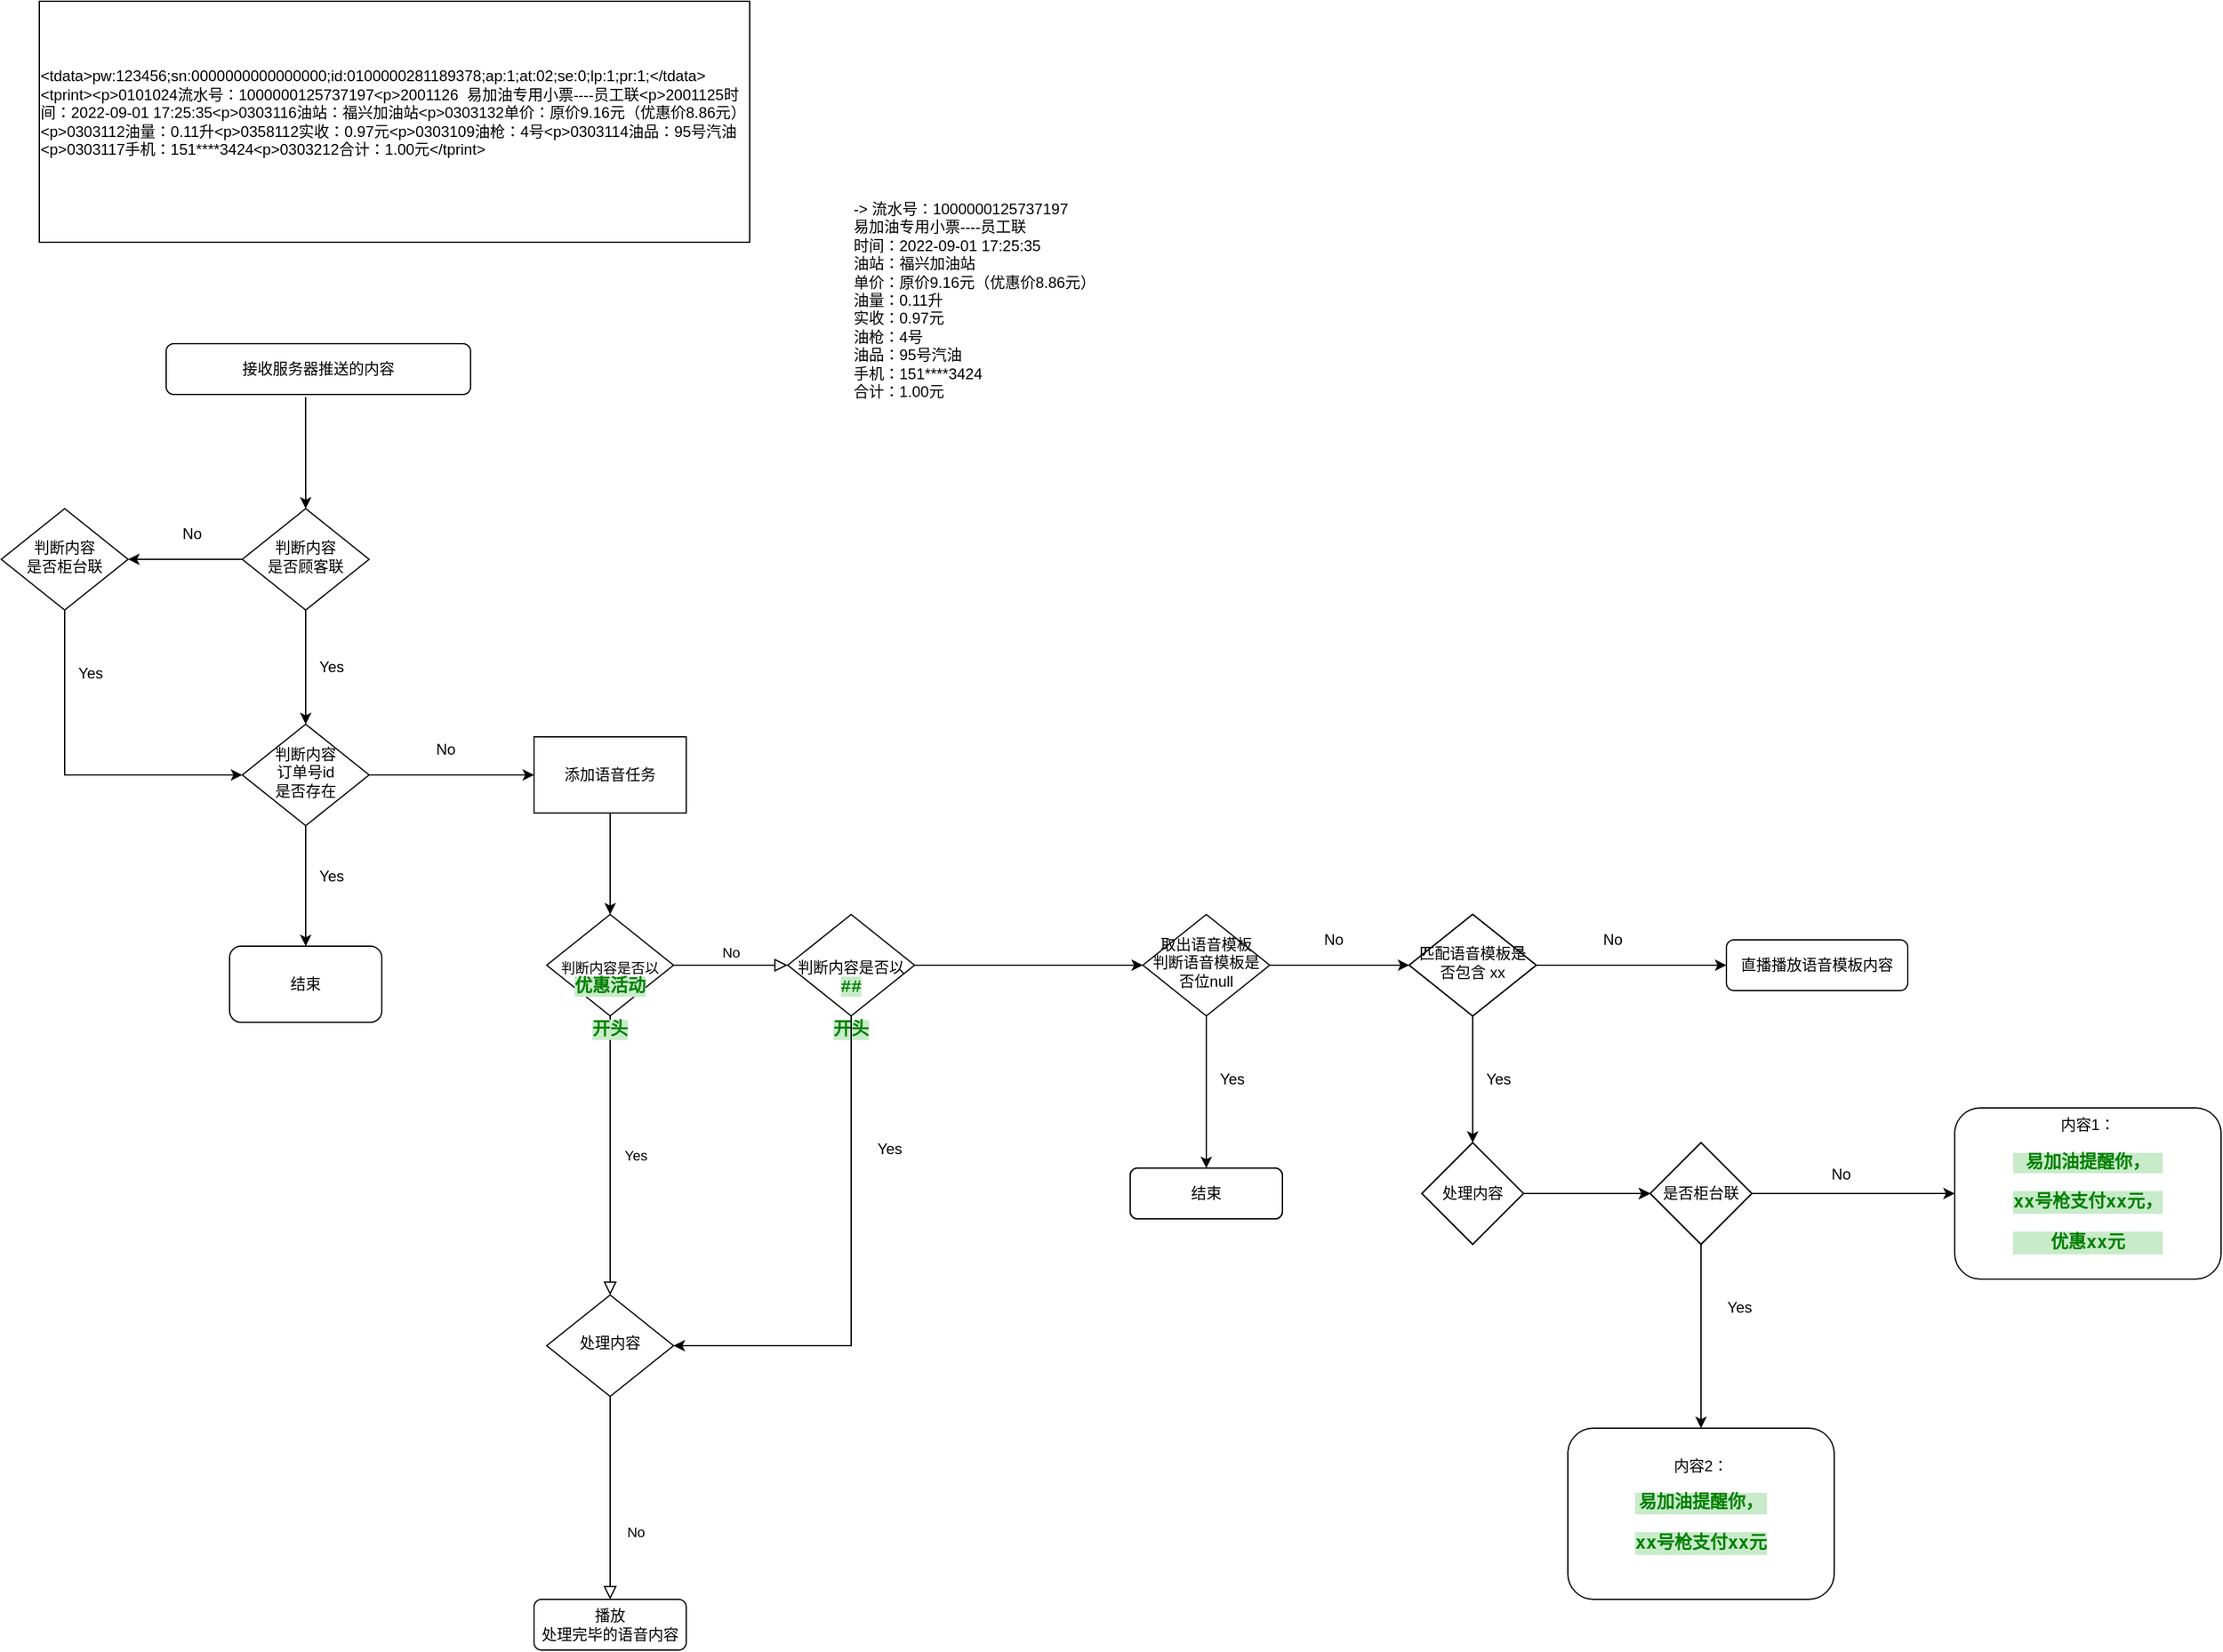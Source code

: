 <mxfile version="20.2.8" type="github">
  <diagram id="C5RBs43oDa-KdzZeNtuy" name="Page-1">
    <mxGraphModel dx="2377" dy="1933" grid="1" gridSize="10" guides="1" tooltips="1" connect="1" arrows="1" fold="1" page="1" pageScale="1" pageWidth="827" pageHeight="1169" math="0" shadow="0">
      <root>
        <mxCell id="WIyWlLk6GJQsqaUBKTNV-0" />
        <mxCell id="WIyWlLk6GJQsqaUBKTNV-1" parent="WIyWlLk6GJQsqaUBKTNV-0" />
        <mxCell id="WIyWlLk6GJQsqaUBKTNV-3" value="接收服务器推送的内容" style="rounded=1;whiteSpace=wrap;html=1;fontSize=12;glass=0;strokeWidth=1;shadow=0;" parent="WIyWlLk6GJQsqaUBKTNV-1" vertex="1">
          <mxGeometry x="-30" y="80" width="240" height="40" as="geometry" />
        </mxCell>
        <mxCell id="WIyWlLk6GJQsqaUBKTNV-4" value="Yes" style="rounded=0;html=1;jettySize=auto;orthogonalLoop=1;fontSize=11;endArrow=block;endFill=0;endSize=8;strokeWidth=1;shadow=0;labelBackgroundColor=none;edgeStyle=orthogonalEdgeStyle;" parent="WIyWlLk6GJQsqaUBKTNV-1" source="WIyWlLk6GJQsqaUBKTNV-6" target="WIyWlLk6GJQsqaUBKTNV-10" edge="1">
          <mxGeometry y="20" relative="1" as="geometry">
            <mxPoint as="offset" />
          </mxGeometry>
        </mxCell>
        <mxCell id="WIyWlLk6GJQsqaUBKTNV-5" value="No" style="edgeStyle=orthogonalEdgeStyle;rounded=0;html=1;jettySize=auto;orthogonalLoop=1;fontSize=11;endArrow=block;endFill=0;endSize=8;strokeWidth=1;shadow=0;labelBackgroundColor=none;entryX=0;entryY=0.5;entryDx=0;entryDy=0;" parent="WIyWlLk6GJQsqaUBKTNV-1" source="WIyWlLk6GJQsqaUBKTNV-6" target="bQDX-uMfjQgSmkw6_x5k-5" edge="1">
          <mxGeometry y="10" relative="1" as="geometry">
            <mxPoint as="offset" />
            <mxPoint x="450" y="520" as="targetPoint" />
          </mxGeometry>
        </mxCell>
        <mxCell id="WIyWlLk6GJQsqaUBKTNV-6" value="&lt;font style=&quot;font-size: 11px;&quot;&gt;&lt;br&gt;&lt;br&gt;&lt;br&gt;&lt;br&gt;判断内容是否以&lt;br&gt;&lt;/font&gt;&lt;span style=&quot;color: rgb(0, 128, 0); font-weight: bold; background-color: rgb(200, 235, 202); font-family: &amp;quot;Courier New&amp;quot;, monospace; font-size: 10.5pt;&quot;&gt;优惠活动&lt;br&gt;&lt;br&gt;开头&lt;/span&gt;" style="rhombus;whiteSpace=wrap;html=1;shadow=0;fontFamily=Helvetica;fontSize=12;align=center;strokeWidth=1;spacing=6;spacingTop=-4;" parent="WIyWlLk6GJQsqaUBKTNV-1" vertex="1">
          <mxGeometry x="270" y="530" width="100" height="80" as="geometry" />
        </mxCell>
        <mxCell id="WIyWlLk6GJQsqaUBKTNV-8" value="No" style="rounded=0;html=1;jettySize=auto;orthogonalLoop=1;fontSize=11;endArrow=block;endFill=0;endSize=8;strokeWidth=1;shadow=0;labelBackgroundColor=none;edgeStyle=orthogonalEdgeStyle;" parent="WIyWlLk6GJQsqaUBKTNV-1" source="WIyWlLk6GJQsqaUBKTNV-10" target="WIyWlLk6GJQsqaUBKTNV-11" edge="1">
          <mxGeometry x="0.333" y="20" relative="1" as="geometry">
            <mxPoint as="offset" />
          </mxGeometry>
        </mxCell>
        <mxCell id="WIyWlLk6GJQsqaUBKTNV-10" value="处理内容" style="rhombus;whiteSpace=wrap;html=1;shadow=0;fontFamily=Helvetica;fontSize=12;align=center;strokeWidth=1;spacing=6;spacingTop=-4;" parent="WIyWlLk6GJQsqaUBKTNV-1" vertex="1">
          <mxGeometry x="270" y="830" width="100" height="80" as="geometry" />
        </mxCell>
        <mxCell id="WIyWlLk6GJQsqaUBKTNV-11" value="播放&lt;br&gt;处理完毕的语音内容" style="rounded=1;whiteSpace=wrap;html=1;fontSize=12;glass=0;strokeWidth=1;shadow=0;" parent="WIyWlLk6GJQsqaUBKTNV-1" vertex="1">
          <mxGeometry x="260" y="1070" width="120" height="40" as="geometry" />
        </mxCell>
        <mxCell id="bQDX-uMfjQgSmkw6_x5k-0" value="-&gt; 流水号：1000000125737197&#xa;  易加油专用小票----员工联&#xa;时间：2022-09-01 17:25:35&#xa;油站：福兴加油站&#xa;单价：原价9.16元（优惠价8.86元）&#xa;油量：0.11升&#xa;实收：0.97元&#xa;油枪：4号&#xa;油品：95号汽油&#xa;手机：151****3424&#xa;合计：1.00元" style="text;whiteSpace=wrap;html=1;" vertex="1" parent="WIyWlLk6GJQsqaUBKTNV-1">
          <mxGeometry x="510" y="-40" width="230" height="180" as="geometry" />
        </mxCell>
        <mxCell id="bQDX-uMfjQgSmkw6_x5k-4" value="&lt;div style=&quot;text-align: left;&quot;&gt;&amp;lt;tdata&amp;gt;pw:123456;sn:0000000000000000;id:0100000281189378;ap:1;at:02;se:0;lp:1;pr:1;&amp;lt;/tdata&amp;gt;&lt;/div&gt;&lt;div style=&quot;text-align: left;&quot;&gt;&amp;lt;tprint&amp;gt;&amp;lt;p&amp;gt;0101024流水号：1000000125737197&amp;lt;p&amp;gt;2001126&amp;nbsp; 易加油专用小票----员工联&amp;lt;p&amp;gt;2001125时间：2022-09-01 17:25:35&amp;lt;p&amp;gt;0303116油站：福兴加油站&amp;lt;p&amp;gt;0303132单价：原价9.16元（优惠价8.86元）&amp;lt;p&amp;gt;0303112油量：0.11升&amp;lt;p&amp;gt;0358112实收：0.97元&amp;lt;p&amp;gt;0303109油枪：4号&amp;lt;p&amp;gt;0303114油品：95号汽油&amp;lt;p&amp;gt;0303117手机：151****3424&amp;lt;p&amp;gt;0303212合计：1.00元&amp;lt;/tprint&amp;gt;&lt;/div&gt;&lt;div&gt;&lt;br&gt;&lt;/div&gt;" style="rounded=0;whiteSpace=wrap;html=1;" vertex="1" parent="WIyWlLk6GJQsqaUBKTNV-1">
          <mxGeometry x="-130" y="-190" width="560" height="190" as="geometry" />
        </mxCell>
        <mxCell id="bQDX-uMfjQgSmkw6_x5k-5" value="&lt;br&gt;&lt;br&gt;&lt;br&gt;&lt;br&gt;判断内容是否以&lt;span style=&quot;background-color: rgb(248, 249, 250);&quot;&gt;&lt;br&gt;&lt;/span&gt;&lt;font face=&quot;Courier New, monospace&quot; color=&quot;#008000&quot;&gt;&lt;span style=&quot;font-size: 14px; background-color: rgb(200, 235, 202);&quot;&gt;&lt;b&gt;##&lt;br&gt;&lt;br&gt;开头&lt;/b&gt;&lt;/span&gt;&lt;/font&gt;" style="rhombus;whiteSpace=wrap;html=1;shadow=0;fontFamily=Helvetica;fontSize=12;align=center;strokeWidth=1;spacing=6;spacingTop=-4;" vertex="1" parent="WIyWlLk6GJQsqaUBKTNV-1">
          <mxGeometry x="460" y="530" width="100" height="80" as="geometry" />
        </mxCell>
        <mxCell id="bQDX-uMfjQgSmkw6_x5k-6" value="" style="endArrow=classic;html=1;rounded=0;exitX=0.5;exitY=1;exitDx=0;exitDy=0;entryX=1;entryY=0.5;entryDx=0;entryDy=0;" edge="1" parent="WIyWlLk6GJQsqaUBKTNV-1" source="bQDX-uMfjQgSmkw6_x5k-5" target="WIyWlLk6GJQsqaUBKTNV-10">
          <mxGeometry width="50" height="50" relative="1" as="geometry">
            <mxPoint x="390" y="550" as="sourcePoint" />
            <mxPoint x="500" y="750" as="targetPoint" />
            <Array as="points">
              <mxPoint x="510" y="870" />
            </Array>
          </mxGeometry>
        </mxCell>
        <mxCell id="bQDX-uMfjQgSmkw6_x5k-8" value="Yes" style="text;html=1;align=center;verticalAlign=middle;resizable=0;points=[];autosize=1;strokeColor=none;fillColor=none;" vertex="1" parent="WIyWlLk6GJQsqaUBKTNV-1">
          <mxGeometry x="520" y="700" width="40" height="30" as="geometry" />
        </mxCell>
        <mxCell id="bQDX-uMfjQgSmkw6_x5k-11" value="取出语音模板&lt;br&gt;判断语音模板是否位null" style="rhombus;whiteSpace=wrap;html=1;shadow=0;fontFamily=Helvetica;fontSize=12;align=center;strokeWidth=1;spacing=6;spacingTop=-4;" vertex="1" parent="WIyWlLk6GJQsqaUBKTNV-1">
          <mxGeometry x="740" y="530" width="100" height="80" as="geometry" />
        </mxCell>
        <mxCell id="bQDX-uMfjQgSmkw6_x5k-13" value="" style="endArrow=classic;html=1;rounded=0;exitX=0.5;exitY=1;exitDx=0;exitDy=0;" edge="1" parent="WIyWlLk6GJQsqaUBKTNV-1" source="bQDX-uMfjQgSmkw6_x5k-11" target="bQDX-uMfjQgSmkw6_x5k-16">
          <mxGeometry width="50" height="50" relative="1" as="geometry">
            <mxPoint x="650" y="740" as="sourcePoint" />
            <mxPoint x="790" y="720" as="targetPoint" />
          </mxGeometry>
        </mxCell>
        <mxCell id="bQDX-uMfjQgSmkw6_x5k-15" value="Yes" style="text;html=1;align=center;verticalAlign=middle;resizable=0;points=[];autosize=1;strokeColor=none;fillColor=none;" vertex="1" parent="WIyWlLk6GJQsqaUBKTNV-1">
          <mxGeometry x="790" y="645" width="40" height="30" as="geometry" />
        </mxCell>
        <mxCell id="bQDX-uMfjQgSmkw6_x5k-16" value="结束" style="rounded=1;whiteSpace=wrap;html=1;fontSize=12;glass=0;strokeWidth=1;shadow=0;" vertex="1" parent="WIyWlLk6GJQsqaUBKTNV-1">
          <mxGeometry x="730" y="730" width="120" height="40" as="geometry" />
        </mxCell>
        <mxCell id="bQDX-uMfjQgSmkw6_x5k-17" value="" style="endArrow=classic;html=1;rounded=0;exitX=1;exitY=0.5;exitDx=0;exitDy=0;entryX=0;entryY=0.5;entryDx=0;entryDy=0;" edge="1" parent="WIyWlLk6GJQsqaUBKTNV-1" source="bQDX-uMfjQgSmkw6_x5k-11" target="bQDX-uMfjQgSmkw6_x5k-19">
          <mxGeometry width="50" height="50" relative="1" as="geometry">
            <mxPoint x="930" y="690" as="sourcePoint" />
            <mxPoint x="970" y="570" as="targetPoint" />
          </mxGeometry>
        </mxCell>
        <mxCell id="bQDX-uMfjQgSmkw6_x5k-18" value="No" style="text;html=1;align=center;verticalAlign=middle;resizable=0;points=[];autosize=1;strokeColor=none;fillColor=none;" vertex="1" parent="WIyWlLk6GJQsqaUBKTNV-1">
          <mxGeometry x="870" y="535" width="40" height="30" as="geometry" />
        </mxCell>
        <mxCell id="bQDX-uMfjQgSmkw6_x5k-19" value="匹配语音模板是否包含 xx" style="rhombus;whiteSpace=wrap;html=1;shadow=0;fontFamily=Helvetica;fontSize=12;align=center;strokeWidth=1;spacing=6;spacingTop=-4;" vertex="1" parent="WIyWlLk6GJQsqaUBKTNV-1">
          <mxGeometry x="950" y="530" width="100" height="80" as="geometry" />
        </mxCell>
        <mxCell id="bQDX-uMfjQgSmkw6_x5k-20" value="" style="endArrow=classic;html=1;rounded=0;exitX=0.5;exitY=1;exitDx=0;exitDy=0;entryX=0.5;entryY=0;entryDx=0;entryDy=0;" edge="1" parent="WIyWlLk6GJQsqaUBKTNV-1" source="bQDX-uMfjQgSmkw6_x5k-19" target="bQDX-uMfjQgSmkw6_x5k-22">
          <mxGeometry width="50" height="50" relative="1" as="geometry">
            <mxPoint x="650" y="740" as="sourcePoint" />
            <mxPoint x="1000" y="720" as="targetPoint" />
          </mxGeometry>
        </mxCell>
        <mxCell id="bQDX-uMfjQgSmkw6_x5k-21" value="Yes" style="text;html=1;align=center;verticalAlign=middle;resizable=0;points=[];autosize=1;strokeColor=none;fillColor=none;" vertex="1" parent="WIyWlLk6GJQsqaUBKTNV-1">
          <mxGeometry x="1000" y="645" width="40" height="30" as="geometry" />
        </mxCell>
        <mxCell id="bQDX-uMfjQgSmkw6_x5k-22" value="处理内容" style="rhombus;whiteSpace=wrap;html=1;" vertex="1" parent="WIyWlLk6GJQsqaUBKTNV-1">
          <mxGeometry x="960" y="710" width="80" height="80" as="geometry" />
        </mxCell>
        <mxCell id="bQDX-uMfjQgSmkw6_x5k-27" value="内容1：&lt;br&gt;&lt;pre style=&quot;background-color: rgb(200, 235, 202); font-family: &amp;quot;Courier New&amp;quot;, monospace; font-size: 10.5pt;&quot;&gt;&lt;span style=&quot;color:#008000;font-weight:bold;&quot;&gt;易加油提醒你，&lt;/span&gt;&lt;/pre&gt;&lt;pre style=&quot;background-color: rgb(200, 235, 202); font-family: &amp;quot;Courier New&amp;quot;, monospace; font-size: 10.5pt;&quot;&gt;&lt;span style=&quot;color:#008000;font-weight:bold;font-family:&#39;JetBrains Mono&#39;,monospace;&quot;&gt;xx&lt;/span&gt;&lt;span style=&quot;color:#008000;font-weight:bold;&quot;&gt;号枪支付&lt;/span&gt;&lt;span style=&quot;color:#008000;font-weight:bold;font-family:&#39;JetBrains Mono&#39;,monospace;&quot;&gt;xx&lt;/span&gt;&lt;span style=&quot;color:#008000;font-weight:bold;&quot;&gt;元，&lt;/span&gt;&lt;/pre&gt;&lt;pre style=&quot;background-color: rgb(200, 235, 202); font-family: &amp;quot;Courier New&amp;quot;, monospace; font-size: 10.5pt;&quot;&gt;&lt;span style=&quot;color:#008000;font-weight:bold;&quot;&gt;优惠&lt;/span&gt;&lt;span style=&quot;color:#008000;font-weight:bold;font-family:&#39;JetBrains Mono&#39;,monospace;&quot;&gt;xx&lt;/span&gt;&lt;span style=&quot;color:#008000;font-weight:bold;&quot;&gt;元&lt;/span&gt;&lt;/pre&gt;" style="rounded=1;whiteSpace=wrap;html=1;" vertex="1" parent="WIyWlLk6GJQsqaUBKTNV-1">
          <mxGeometry x="1380" y="682.5" width="210" height="135" as="geometry" />
        </mxCell>
        <mxCell id="bQDX-uMfjQgSmkw6_x5k-29" value="内容2：&lt;br&gt;&lt;pre style=&quot;background-color: rgb(200, 235, 202); font-family: &amp;quot;Courier New&amp;quot;, monospace; font-size: 10.5pt;&quot;&gt;&lt;span style=&quot;color:#008000;font-weight:bold;&quot;&gt;易加油提醒你，&lt;/span&gt;&lt;/pre&gt;&lt;pre style=&quot;background-color: rgb(200, 235, 202); font-family: &amp;quot;Courier New&amp;quot;, monospace; font-size: 10.5pt;&quot;&gt;&lt;span style=&quot;color:#008000;font-weight:bold;font-family:&#39;JetBrains Mono&#39;,monospace;&quot;&gt;xx&lt;/span&gt;&lt;span style=&quot;color:#008000;font-weight:bold;&quot;&gt;号枪支付&lt;/span&gt;&lt;span style=&quot;color:#008000;font-weight:bold;font-family:&#39;JetBrains Mono&#39;,monospace;&quot;&gt;xx&lt;/span&gt;&lt;span style=&quot;color:#008000;font-weight:bold;&quot;&gt;元&lt;/span&gt;&lt;/pre&gt;" style="rounded=1;whiteSpace=wrap;html=1;" vertex="1" parent="WIyWlLk6GJQsqaUBKTNV-1">
          <mxGeometry x="1075" y="935" width="210" height="135" as="geometry" />
        </mxCell>
        <mxCell id="bQDX-uMfjQgSmkw6_x5k-30" value="" style="endArrow=classic;html=1;rounded=0;exitX=1;exitY=0.5;exitDx=0;exitDy=0;entryX=0;entryY=0.5;entryDx=0;entryDy=0;" edge="1" parent="WIyWlLk6GJQsqaUBKTNV-1" source="bQDX-uMfjQgSmkw6_x5k-22" target="bQDX-uMfjQgSmkw6_x5k-31">
          <mxGeometry width="50" height="50" relative="1" as="geometry">
            <mxPoint x="650" y="940" as="sourcePoint" />
            <mxPoint x="1190" y="750" as="targetPoint" />
          </mxGeometry>
        </mxCell>
        <mxCell id="bQDX-uMfjQgSmkw6_x5k-31" value="是否柜台联" style="rhombus;whiteSpace=wrap;html=1;" vertex="1" parent="WIyWlLk6GJQsqaUBKTNV-1">
          <mxGeometry x="1140" y="710" width="80" height="80" as="geometry" />
        </mxCell>
        <mxCell id="bQDX-uMfjQgSmkw6_x5k-32" value="" style="endArrow=classic;html=1;rounded=0;exitX=0.5;exitY=1;exitDx=0;exitDy=0;" edge="1" parent="WIyWlLk6GJQsqaUBKTNV-1" source="bQDX-uMfjQgSmkw6_x5k-31" target="bQDX-uMfjQgSmkw6_x5k-29">
          <mxGeometry width="50" height="50" relative="1" as="geometry">
            <mxPoint x="650" y="940" as="sourcePoint" />
            <mxPoint x="1181" y="931" as="targetPoint" />
          </mxGeometry>
        </mxCell>
        <mxCell id="bQDX-uMfjQgSmkw6_x5k-33" value="Yes" style="text;html=1;align=center;verticalAlign=middle;resizable=0;points=[];autosize=1;strokeColor=none;fillColor=none;" vertex="1" parent="WIyWlLk6GJQsqaUBKTNV-1">
          <mxGeometry x="1190" y="825" width="40" height="30" as="geometry" />
        </mxCell>
        <mxCell id="bQDX-uMfjQgSmkw6_x5k-36" value="" style="endArrow=classic;html=1;rounded=0;exitX=1;exitY=0.5;exitDx=0;exitDy=0;entryX=0;entryY=0.5;entryDx=0;entryDy=0;" edge="1" parent="WIyWlLk6GJQsqaUBKTNV-1" source="bQDX-uMfjQgSmkw6_x5k-31" target="bQDX-uMfjQgSmkw6_x5k-27">
          <mxGeometry width="50" height="50" relative="1" as="geometry">
            <mxPoint x="1300" y="880" as="sourcePoint" />
            <mxPoint x="1340" y="750" as="targetPoint" />
          </mxGeometry>
        </mxCell>
        <mxCell id="bQDX-uMfjQgSmkw6_x5k-37" value="" style="endArrow=classic;html=1;rounded=0;exitX=1;exitY=0.5;exitDx=0;exitDy=0;entryX=0;entryY=0.5;entryDx=0;entryDy=0;" edge="1" parent="WIyWlLk6GJQsqaUBKTNV-1" source="bQDX-uMfjQgSmkw6_x5k-19" target="bQDX-uMfjQgSmkw6_x5k-39">
          <mxGeometry width="50" height="50" relative="1" as="geometry">
            <mxPoint x="960" y="910" as="sourcePoint" />
            <mxPoint x="1180" y="570" as="targetPoint" />
          </mxGeometry>
        </mxCell>
        <mxCell id="bQDX-uMfjQgSmkw6_x5k-38" value="No" style="text;html=1;align=center;verticalAlign=middle;resizable=0;points=[];autosize=1;strokeColor=none;fillColor=none;" vertex="1" parent="WIyWlLk6GJQsqaUBKTNV-1">
          <mxGeometry x="1090" y="535" width="40" height="30" as="geometry" />
        </mxCell>
        <mxCell id="bQDX-uMfjQgSmkw6_x5k-39" value="直播播放语音模板内容" style="rounded=1;whiteSpace=wrap;html=1;fontSize=12;glass=0;strokeWidth=1;shadow=0;" vertex="1" parent="WIyWlLk6GJQsqaUBKTNV-1">
          <mxGeometry x="1200" y="550" width="143" height="40" as="geometry" />
        </mxCell>
        <mxCell id="bQDX-uMfjQgSmkw6_x5k-42" value="No" style="text;html=1;align=center;verticalAlign=middle;resizable=0;points=[];autosize=1;strokeColor=none;fillColor=none;" vertex="1" parent="WIyWlLk6GJQsqaUBKTNV-1">
          <mxGeometry x="1270" y="720" width="40" height="30" as="geometry" />
        </mxCell>
        <mxCell id="bQDX-uMfjQgSmkw6_x5k-43" value="结束" style="rounded=1;whiteSpace=wrap;html=1;fontSize=12;glass=0;strokeWidth=1;shadow=0;" vertex="1" parent="WIyWlLk6GJQsqaUBKTNV-1">
          <mxGeometry x="730" y="730" width="120" height="40" as="geometry" />
        </mxCell>
        <mxCell id="bQDX-uMfjQgSmkw6_x5k-45" value="匹配语音模板是否包含 xx" style="rhombus;whiteSpace=wrap;html=1;shadow=0;fontFamily=Helvetica;fontSize=12;align=center;strokeWidth=1;spacing=6;spacingTop=-4;" vertex="1" parent="WIyWlLk6GJQsqaUBKTNV-1">
          <mxGeometry x="950" y="530" width="100" height="80" as="geometry" />
        </mxCell>
        <mxCell id="bQDX-uMfjQgSmkw6_x5k-46" value="结束" style="rounded=1;whiteSpace=wrap;html=1;fontSize=12;glass=0;strokeWidth=1;shadow=0;" vertex="1" parent="WIyWlLk6GJQsqaUBKTNV-1">
          <mxGeometry x="730" y="730" width="120" height="40" as="geometry" />
        </mxCell>
        <mxCell id="bQDX-uMfjQgSmkw6_x5k-48" value="匹配语音模板是否包含 xx" style="rhombus;whiteSpace=wrap;html=1;shadow=0;fontFamily=Helvetica;fontSize=12;align=center;strokeWidth=1;spacing=6;spacingTop=-4;" vertex="1" parent="WIyWlLk6GJQsqaUBKTNV-1">
          <mxGeometry x="950" y="530" width="100" height="80" as="geometry" />
        </mxCell>
        <mxCell id="bQDX-uMfjQgSmkw6_x5k-49" value="" style="endArrow=classic;html=1;rounded=0;exitX=1;exitY=0.5;exitDx=0;exitDy=0;entryX=0;entryY=0.5;entryDx=0;entryDy=0;" edge="1" target="bQDX-uMfjQgSmkw6_x5k-50" parent="WIyWlLk6GJQsqaUBKTNV-1">
          <mxGeometry width="50" height="50" relative="1" as="geometry">
            <mxPoint x="1040" y="750" as="sourcePoint" />
            <mxPoint x="1190" y="750" as="targetPoint" />
          </mxGeometry>
        </mxCell>
        <mxCell id="bQDX-uMfjQgSmkw6_x5k-50" value="是否柜台联" style="rhombus;whiteSpace=wrap;html=1;" vertex="1" parent="WIyWlLk6GJQsqaUBKTNV-1">
          <mxGeometry x="1140" y="710" width="80" height="80" as="geometry" />
        </mxCell>
        <mxCell id="bQDX-uMfjQgSmkw6_x5k-51" value="结束" style="rounded=1;whiteSpace=wrap;html=1;fontSize=12;glass=0;strokeWidth=1;shadow=0;" vertex="1" parent="WIyWlLk6GJQsqaUBKTNV-1">
          <mxGeometry x="730" y="730" width="120" height="40" as="geometry" />
        </mxCell>
        <mxCell id="bQDX-uMfjQgSmkw6_x5k-53" value="匹配语音模板是否包含 xx" style="rhombus;whiteSpace=wrap;html=1;shadow=0;fontFamily=Helvetica;fontSize=12;align=center;strokeWidth=1;spacing=6;spacingTop=-4;" vertex="1" parent="WIyWlLk6GJQsqaUBKTNV-1">
          <mxGeometry x="950" y="530" width="100" height="80" as="geometry" />
        </mxCell>
        <mxCell id="bQDX-uMfjQgSmkw6_x5k-54" value="" style="endArrow=classic;html=1;rounded=0;exitX=1;exitY=0.5;exitDx=0;exitDy=0;entryX=0;entryY=0.5;entryDx=0;entryDy=0;" edge="1" target="bQDX-uMfjQgSmkw6_x5k-55" parent="WIyWlLk6GJQsqaUBKTNV-1">
          <mxGeometry width="50" height="50" relative="1" as="geometry">
            <mxPoint x="1040" y="750" as="sourcePoint" />
            <mxPoint x="1190" y="750" as="targetPoint" />
          </mxGeometry>
        </mxCell>
        <mxCell id="bQDX-uMfjQgSmkw6_x5k-55" value="是否柜台联" style="rhombus;whiteSpace=wrap;html=1;" vertex="1" parent="WIyWlLk6GJQsqaUBKTNV-1">
          <mxGeometry x="1140" y="710" width="80" height="80" as="geometry" />
        </mxCell>
        <mxCell id="bQDX-uMfjQgSmkw6_x5k-56" value="处理内容" style="rhombus;whiteSpace=wrap;html=1;" vertex="1" parent="WIyWlLk6GJQsqaUBKTNV-1">
          <mxGeometry x="960" y="710" width="80" height="80" as="geometry" />
        </mxCell>
        <mxCell id="bQDX-uMfjQgSmkw6_x5k-57" value="结束" style="rounded=1;whiteSpace=wrap;html=1;fontSize=12;glass=0;strokeWidth=1;shadow=0;" vertex="1" parent="WIyWlLk6GJQsqaUBKTNV-1">
          <mxGeometry x="730" y="730" width="120" height="40" as="geometry" />
        </mxCell>
        <mxCell id="bQDX-uMfjQgSmkw6_x5k-59" value="匹配语音模板是否包含 xx" style="rhombus;whiteSpace=wrap;html=1;shadow=0;fontFamily=Helvetica;fontSize=12;align=center;strokeWidth=1;spacing=6;spacingTop=-4;" vertex="1" parent="WIyWlLk6GJQsqaUBKTNV-1">
          <mxGeometry x="950" y="530" width="100" height="80" as="geometry" />
        </mxCell>
        <mxCell id="bQDX-uMfjQgSmkw6_x5k-61" value="是否柜台联" style="rhombus;whiteSpace=wrap;html=1;" vertex="1" parent="WIyWlLk6GJQsqaUBKTNV-1">
          <mxGeometry x="1140" y="710" width="80" height="80" as="geometry" />
        </mxCell>
        <mxCell id="bQDX-uMfjQgSmkw6_x5k-62" value="处理内容" style="rhombus;whiteSpace=wrap;html=1;" vertex="1" parent="WIyWlLk6GJQsqaUBKTNV-1">
          <mxGeometry x="960" y="710" width="80" height="80" as="geometry" />
        </mxCell>
        <mxCell id="bQDX-uMfjQgSmkw6_x5k-63" value="结束" style="rounded=1;whiteSpace=wrap;html=1;fontSize=12;glass=0;strokeWidth=1;shadow=0;" vertex="1" parent="WIyWlLk6GJQsqaUBKTNV-1">
          <mxGeometry x="730" y="730" width="120" height="40" as="geometry" />
        </mxCell>
        <mxCell id="bQDX-uMfjQgSmkw6_x5k-65" value="匹配语音模板是否包含 xx" style="rhombus;whiteSpace=wrap;html=1;shadow=0;fontFamily=Helvetica;fontSize=12;align=center;strokeWidth=1;spacing=6;spacingTop=-4;" vertex="1" parent="WIyWlLk6GJQsqaUBKTNV-1">
          <mxGeometry x="950" y="530" width="100" height="80" as="geometry" />
        </mxCell>
        <mxCell id="bQDX-uMfjQgSmkw6_x5k-67" value="是否柜台联" style="rhombus;whiteSpace=wrap;html=1;" vertex="1" parent="WIyWlLk6GJQsqaUBKTNV-1">
          <mxGeometry x="1140" y="710" width="80" height="80" as="geometry" />
        </mxCell>
        <mxCell id="bQDX-uMfjQgSmkw6_x5k-68" value="处理内容" style="rhombus;whiteSpace=wrap;html=1;" vertex="1" parent="WIyWlLk6GJQsqaUBKTNV-1">
          <mxGeometry x="960" y="710" width="80" height="80" as="geometry" />
        </mxCell>
        <mxCell id="bQDX-uMfjQgSmkw6_x5k-71" value="" style="endArrow=classic;html=1;rounded=0;exitX=0.458;exitY=1.05;exitDx=0;exitDy=0;exitPerimeter=0;entryX=0.5;entryY=0;entryDx=0;entryDy=0;" edge="1" parent="WIyWlLk6GJQsqaUBKTNV-1" source="WIyWlLk6GJQsqaUBKTNV-3" target="bQDX-uMfjQgSmkw6_x5k-72">
          <mxGeometry width="50" height="50" relative="1" as="geometry">
            <mxPoint x="180" y="420" as="sourcePoint" />
            <mxPoint x="80" y="250" as="targetPoint" />
          </mxGeometry>
        </mxCell>
        <mxCell id="bQDX-uMfjQgSmkw6_x5k-72" value="判断内容&lt;br&gt;是否顾客联" style="rhombus;whiteSpace=wrap;html=1;shadow=0;fontFamily=Helvetica;fontSize=12;align=center;strokeWidth=1;spacing=6;spacingTop=-4;" vertex="1" parent="WIyWlLk6GJQsqaUBKTNV-1">
          <mxGeometry x="30" y="210" width="100" height="80" as="geometry" />
        </mxCell>
        <mxCell id="bQDX-uMfjQgSmkw6_x5k-73" value="" style="endArrow=classic;html=1;rounded=0;exitX=0.5;exitY=1;exitDx=0;exitDy=0;entryX=0.5;entryY=0;entryDx=0;entryDy=0;" edge="1" parent="WIyWlLk6GJQsqaUBKTNV-1" source="bQDX-uMfjQgSmkw6_x5k-72" target="bQDX-uMfjQgSmkw6_x5k-75">
          <mxGeometry width="50" height="50" relative="1" as="geometry">
            <mxPoint x="180" y="450" as="sourcePoint" />
            <mxPoint x="80" y="380" as="targetPoint" />
          </mxGeometry>
        </mxCell>
        <mxCell id="bQDX-uMfjQgSmkw6_x5k-74" value="Yes" style="text;html=1;align=center;verticalAlign=middle;resizable=0;points=[];autosize=1;strokeColor=none;fillColor=none;" vertex="1" parent="WIyWlLk6GJQsqaUBKTNV-1">
          <mxGeometry x="80" y="320" width="40" height="30" as="geometry" />
        </mxCell>
        <mxCell id="bQDX-uMfjQgSmkw6_x5k-75" value="判断内容&lt;br&gt;订单号id&lt;br&gt;是否存在" style="rhombus;whiteSpace=wrap;html=1;shadow=0;fontFamily=Helvetica;fontSize=12;align=center;strokeWidth=1;spacing=6;spacingTop=-4;" vertex="1" parent="WIyWlLk6GJQsqaUBKTNV-1">
          <mxGeometry x="30" y="380" width="100" height="80" as="geometry" />
        </mxCell>
        <mxCell id="bQDX-uMfjQgSmkw6_x5k-76" value="" style="endArrow=classic;html=1;rounded=0;exitX=0.5;exitY=1;exitDx=0;exitDy=0;entryX=0.5;entryY=0;entryDx=0;entryDy=0;" edge="1" parent="WIyWlLk6GJQsqaUBKTNV-1" source="bQDX-uMfjQgSmkw6_x5k-75" target="bQDX-uMfjQgSmkw6_x5k-79">
          <mxGeometry width="50" height="50" relative="1" as="geometry">
            <mxPoint x="640" y="460" as="sourcePoint" />
            <mxPoint x="80" y="540" as="targetPoint" />
          </mxGeometry>
        </mxCell>
        <mxCell id="bQDX-uMfjQgSmkw6_x5k-77" value="Yes" style="text;html=1;align=center;verticalAlign=middle;resizable=0;points=[];autosize=1;strokeColor=none;fillColor=none;" vertex="1" parent="WIyWlLk6GJQsqaUBKTNV-1">
          <mxGeometry x="80" y="485" width="40" height="30" as="geometry" />
        </mxCell>
        <mxCell id="bQDX-uMfjQgSmkw6_x5k-79" value="结束" style="rounded=1;whiteSpace=wrap;html=1;" vertex="1" parent="WIyWlLk6GJQsqaUBKTNV-1">
          <mxGeometry x="20" y="555" width="120" height="60" as="geometry" />
        </mxCell>
        <mxCell id="bQDX-uMfjQgSmkw6_x5k-82" value="" style="endArrow=classic;html=1;rounded=0;exitX=1;exitY=0.5;exitDx=0;exitDy=0;entryX=0;entryY=0.5;entryDx=0;entryDy=0;" edge="1" parent="WIyWlLk6GJQsqaUBKTNV-1" source="bQDX-uMfjQgSmkw6_x5k-75" target="bQDX-uMfjQgSmkw6_x5k-84">
          <mxGeometry width="50" height="50" relative="1" as="geometry">
            <mxPoint x="640" y="560" as="sourcePoint" />
            <mxPoint x="210" y="420" as="targetPoint" />
          </mxGeometry>
        </mxCell>
        <mxCell id="bQDX-uMfjQgSmkw6_x5k-83" value="No" style="text;html=1;align=center;verticalAlign=middle;resizable=0;points=[];autosize=1;strokeColor=none;fillColor=none;" vertex="1" parent="WIyWlLk6GJQsqaUBKTNV-1">
          <mxGeometry x="170" y="385" width="40" height="30" as="geometry" />
        </mxCell>
        <mxCell id="bQDX-uMfjQgSmkw6_x5k-84" value="添加语音任务" style="rounded=0;whiteSpace=wrap;html=1;" vertex="1" parent="WIyWlLk6GJQsqaUBKTNV-1">
          <mxGeometry x="260" y="390" width="120" height="60" as="geometry" />
        </mxCell>
        <mxCell id="bQDX-uMfjQgSmkw6_x5k-88" value="" style="endArrow=classic;html=1;rounded=0;exitX=0;exitY=0.5;exitDx=0;exitDy=0;entryX=1;entryY=0.5;entryDx=0;entryDy=0;" edge="1" parent="WIyWlLk6GJQsqaUBKTNV-1" source="bQDX-uMfjQgSmkw6_x5k-72" target="bQDX-uMfjQgSmkw6_x5k-89">
          <mxGeometry width="50" height="50" relative="1" as="geometry">
            <mxPoint x="640" y="360" as="sourcePoint" />
            <mxPoint x="-60" y="250" as="targetPoint" />
          </mxGeometry>
        </mxCell>
        <mxCell id="bQDX-uMfjQgSmkw6_x5k-89" value="判断内容&lt;br&gt;是否柜台联" style="rhombus;whiteSpace=wrap;html=1;shadow=0;fontFamily=Helvetica;fontSize=12;align=center;strokeWidth=1;spacing=6;spacingTop=-4;" vertex="1" parent="WIyWlLk6GJQsqaUBKTNV-1">
          <mxGeometry x="-160" y="210" width="100" height="80" as="geometry" />
        </mxCell>
        <mxCell id="bQDX-uMfjQgSmkw6_x5k-90" value="No" style="text;html=1;align=center;verticalAlign=middle;resizable=0;points=[];autosize=1;strokeColor=none;fillColor=none;" vertex="1" parent="WIyWlLk6GJQsqaUBKTNV-1">
          <mxGeometry x="-30" y="215" width="40" height="30" as="geometry" />
        </mxCell>
        <mxCell id="bQDX-uMfjQgSmkw6_x5k-91" value="" style="endArrow=classic;html=1;rounded=0;exitX=0.5;exitY=1;exitDx=0;exitDy=0;entryX=0;entryY=0.5;entryDx=0;entryDy=0;" edge="1" parent="WIyWlLk6GJQsqaUBKTNV-1" source="bQDX-uMfjQgSmkw6_x5k-89" target="bQDX-uMfjQgSmkw6_x5k-75">
          <mxGeometry width="50" height="50" relative="1" as="geometry">
            <mxPoint x="90" y="340" as="sourcePoint" />
            <mxPoint x="-110" y="430" as="targetPoint" />
            <Array as="points">
              <mxPoint x="-110" y="420" />
            </Array>
          </mxGeometry>
        </mxCell>
        <mxCell id="bQDX-uMfjQgSmkw6_x5k-92" value="Yes" style="text;html=1;align=center;verticalAlign=middle;resizable=0;points=[];autosize=1;strokeColor=none;fillColor=none;" vertex="1" parent="WIyWlLk6GJQsqaUBKTNV-1">
          <mxGeometry x="-110" y="325" width="40" height="30" as="geometry" />
        </mxCell>
        <mxCell id="bQDX-uMfjQgSmkw6_x5k-93" value="" style="endArrow=classic;html=1;rounded=0;exitX=0.5;exitY=1;exitDx=0;exitDy=0;entryX=0.5;entryY=0;entryDx=0;entryDy=0;" edge="1" parent="WIyWlLk6GJQsqaUBKTNV-1" source="bQDX-uMfjQgSmkw6_x5k-84" target="WIyWlLk6GJQsqaUBKTNV-6">
          <mxGeometry width="50" height="50" relative="1" as="geometry">
            <mxPoint x="440" y="700" as="sourcePoint" />
            <mxPoint x="490" y="650" as="targetPoint" />
          </mxGeometry>
        </mxCell>
        <mxCell id="bQDX-uMfjQgSmkw6_x5k-95" value="" style="endArrow=classic;html=1;rounded=0;exitX=1;exitY=0.5;exitDx=0;exitDy=0;entryX=0;entryY=0.5;entryDx=0;entryDy=0;" edge="1" parent="WIyWlLk6GJQsqaUBKTNV-1" source="bQDX-uMfjQgSmkw6_x5k-5" target="bQDX-uMfjQgSmkw6_x5k-11">
          <mxGeometry width="50" height="50" relative="1" as="geometry">
            <mxPoint x="1130" y="720" as="sourcePoint" />
            <mxPoint x="727" y="445" as="targetPoint" />
          </mxGeometry>
        </mxCell>
      </root>
    </mxGraphModel>
  </diagram>
</mxfile>
